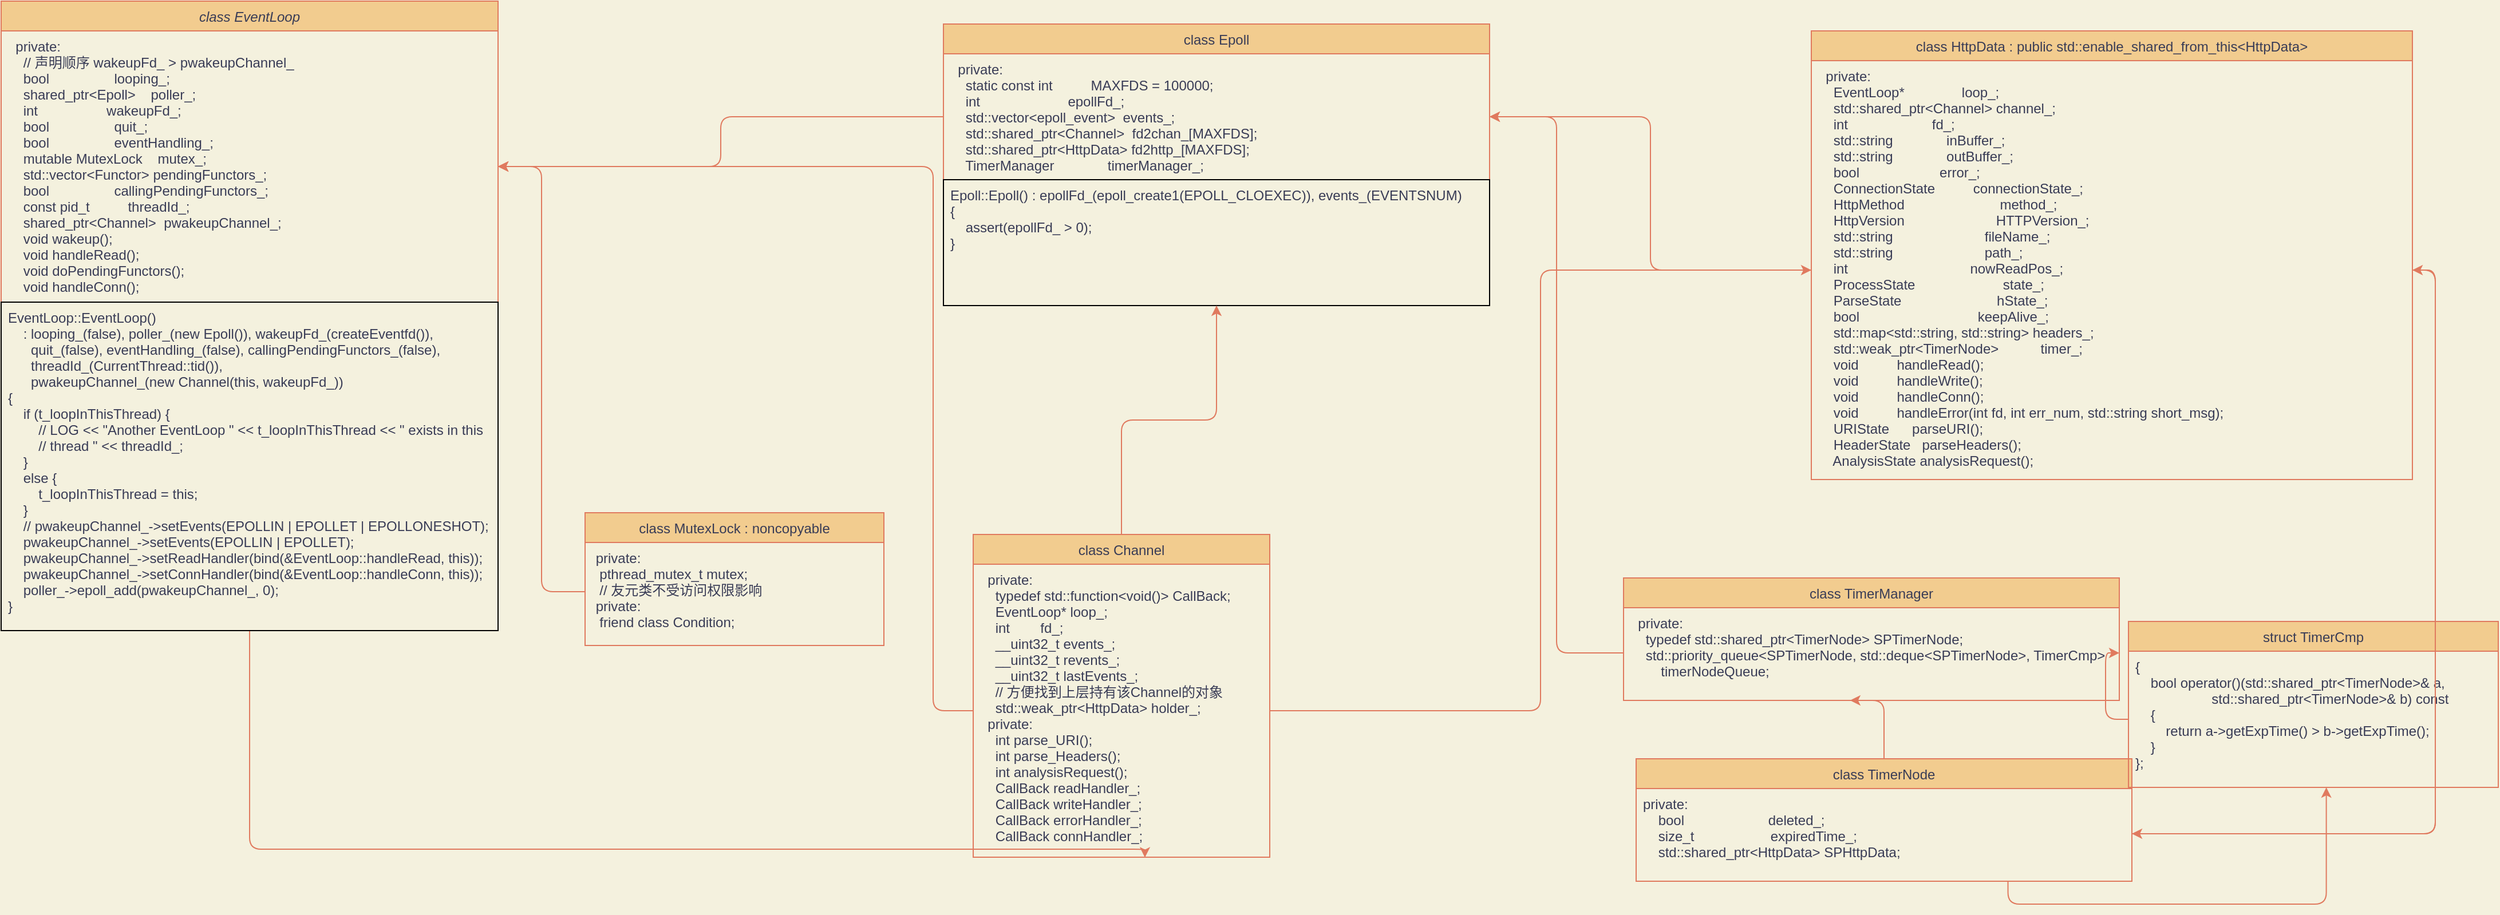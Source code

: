 <mxfile version="17.0.0" type="github">
  <diagram id="C5RBs43oDa-KdzZeNtuy" name="Page-1">
    <mxGraphModel dx="1550" dy="835" grid="0" gridSize="10" guides="1" tooltips="1" connect="1" arrows="1" fold="1" page="1" pageScale="1" pageWidth="827" pageHeight="1169" background="#F4F1DE" math="0" shadow="0">
      <root>
        <mxCell id="WIyWlLk6GJQsqaUBKTNV-0" />
        <mxCell id="WIyWlLk6GJQsqaUBKTNV-1" parent="WIyWlLk6GJQsqaUBKTNV-0" />
        <mxCell id="Uscz21SQ1si1RZ5pgYw--30" style="edgeStyle=orthogonalEdgeStyle;curved=0;rounded=1;sketch=0;jumpStyle=none;orthogonalLoop=1;jettySize=auto;html=1;exitX=0.5;exitY=1;exitDx=0;exitDy=0;entryX=0.579;entryY=1.001;entryDx=0;entryDy=0;entryPerimeter=0;fontColor=#FF6666;endArrow=classic;endFill=1;sourcePerimeterSpacing=15;strokeColor=#E07A5F;fillColor=#F2CC8F;" parent="WIyWlLk6GJQsqaUBKTNV-1" source="zkfFHV4jXpPFQw0GAbJ--0" target="Uscz21SQ1si1RZ5pgYw--4" edge="1">
          <mxGeometry relative="1" as="geometry">
            <Array as="points">
              <mxPoint x="316" y="741" />
              <mxPoint x="1021" y="741" />
            </Array>
          </mxGeometry>
        </mxCell>
        <mxCell id="zkfFHV4jXpPFQw0GAbJ--0" value="class EventLoop" style="swimlane;fontStyle=2;align=center;verticalAlign=top;childLayout=stackLayout;horizontal=1;startSize=26;horizontalStack=0;resizeParent=1;resizeLast=0;collapsible=1;marginBottom=0;rounded=0;shadow=0;strokeWidth=1;fillColor=#F2CC8F;strokeColor=#E07A5F;fontColor=#393C56;" parent="WIyWlLk6GJQsqaUBKTNV-1" vertex="1">
          <mxGeometry x="60" width="434" height="550" as="geometry">
            <mxRectangle x="230" y="140" width="160" height="26" as="alternateBounds" />
          </mxGeometry>
        </mxCell>
        <mxCell id="zkfFHV4jXpPFQw0GAbJ--1" value="  private:&#xa;    // 声明顺序 wakeupFd_ &gt; pwakeupChannel_&#xa;    bool                 looping_;&#xa;    shared_ptr&lt;Epoll&gt;    poller_;&#xa;    int                  wakeupFd_;&#xa;    bool                 quit_;&#xa;    bool                 eventHandling_;&#xa;    mutable MutexLock    mutex_;&#xa;    std::vector&lt;Functor&gt; pendingFunctors_;&#xa;    bool                 callingPendingFunctors_;&#xa;    const pid_t          threadId_;&#xa;    shared_ptr&lt;Channel&gt;  pwakeupChannel_;&#xa;    void wakeup();&#xa;    void handleRead();&#xa;    void doPendingFunctors();&#xa;    void handleConn();" style="text;align=left;verticalAlign=top;spacingLeft=4;spacingRight=4;overflow=hidden;rotatable=0;points=[[0,0.5],[1,0.5]];portConstraint=eastwest;fontColor=#393C56;strokeColor=none;" parent="zkfFHV4jXpPFQw0GAbJ--0" vertex="1">
          <mxGeometry y="26" width="434" height="237" as="geometry" />
        </mxCell>
        <mxCell id="Uscz21SQ1si1RZ5pgYw--31" value="EventLoop::EventLoop()&#xa;    : looping_(false), poller_(new Epoll()), wakeupFd_(createEventfd()),&#xa;      quit_(false), eventHandling_(false), callingPendingFunctors_(false),&#xa;      threadId_(CurrentThread::tid()),&#xa;      pwakeupChannel_(new Channel(this, wakeupFd_))&#xa;{&#xa;    if (t_loopInThisThread) {&#xa;        // LOG &lt;&lt; &quot;Another EventLoop &quot; &lt;&lt; t_loopInThisThread &lt;&lt; &quot; exists in this&#xa;        // thread &quot; &lt;&lt; threadId_;&#xa;    }&#xa;    else {&#xa;        t_loopInThisThread = this;&#xa;    }&#xa;    // pwakeupChannel_-&gt;setEvents(EPOLLIN | EPOLLET | EPOLLONESHOT);&#xa;    pwakeupChannel_-&gt;setEvents(EPOLLIN | EPOLLET);&#xa;    pwakeupChannel_-&gt;setReadHandler(bind(&amp;EventLoop::handleRead, this));&#xa;    pwakeupChannel_-&gt;setConnHandler(bind(&amp;EventLoop::handleConn, this));&#xa;    poller_-&gt;epoll_add(pwakeupChannel_, 0);&#xa;}" style="text;align=left;verticalAlign=top;spacingLeft=4;spacingRight=4;overflow=hidden;rotatable=0;points=[[0,0.5],[1,0.5]];portConstraint=eastwest;fontColor=#393C56;strokeColor=default;" parent="zkfFHV4jXpPFQw0GAbJ--0" vertex="1">
          <mxGeometry y="263" width="434" height="287" as="geometry" />
        </mxCell>
        <mxCell id="zkfFHV4jXpPFQw0GAbJ--17" value="class Epoll" style="swimlane;fontStyle=0;align=center;verticalAlign=top;childLayout=stackLayout;horizontal=1;startSize=26;horizontalStack=0;resizeParent=1;resizeLast=0;collapsible=1;marginBottom=0;rounded=0;shadow=0;strokeWidth=1;fillColor=#F2CC8F;strokeColor=#E07A5F;fontColor=#393C56;" parent="WIyWlLk6GJQsqaUBKTNV-1" vertex="1">
          <mxGeometry x="883" y="20" width="477" height="246" as="geometry">
            <mxRectangle x="550" y="140" width="160" height="26" as="alternateBounds" />
          </mxGeometry>
        </mxCell>
        <mxCell id="zkfFHV4jXpPFQw0GAbJ--25" value="  private:&#xa;    static const int          MAXFDS = 100000;&#xa;    int                       epollFd_;&#xa;    std::vector&lt;epoll_event&gt;  events_;&#xa;    std::shared_ptr&lt;Channel&gt;  fd2chan_[MAXFDS];&#xa;    std::shared_ptr&lt;HttpData&gt; fd2http_[MAXFDS];&#xa;    TimerManager              timerManager_;" style="text;align=left;verticalAlign=top;spacingLeft=4;spacingRight=4;overflow=hidden;rotatable=0;points=[[0,0.5],[1,0.5]];portConstraint=eastwest;fontColor=#393C56;" parent="zkfFHV4jXpPFQw0GAbJ--17" vertex="1">
          <mxGeometry y="26" width="477" height="110" as="geometry" />
        </mxCell>
        <mxCell id="Uscz21SQ1si1RZ5pgYw--32" value="Epoll::Epoll() : epollFd_(epoll_create1(EPOLL_CLOEXEC)), events_(EVENTSNUM)&#xa;{&#xa;    assert(epollFd_ &gt; 0);&#xa;}" style="text;align=left;verticalAlign=top;spacingLeft=4;spacingRight=4;overflow=hidden;rotatable=0;points=[[0,0.5],[1,0.5]];portConstraint=eastwest;fontColor=#393C56;strokeColor=default;" parent="zkfFHV4jXpPFQw0GAbJ--17" vertex="1">
          <mxGeometry y="136" width="477" height="110" as="geometry" />
        </mxCell>
        <mxCell id="Uscz21SQ1si1RZ5pgYw--2" style="edgeStyle=orthogonalEdgeStyle;curved=0;rounded=1;sketch=0;orthogonalLoop=1;jettySize=auto;html=1;exitX=0;exitY=0.5;exitDx=0;exitDy=0;entryX=1;entryY=0.5;entryDx=0;entryDy=0;fontColor=#393C56;strokeColor=#E07A5F;fillColor=#F2CC8F;" parent="WIyWlLk6GJQsqaUBKTNV-1" source="zkfFHV4jXpPFQw0GAbJ--25" target="zkfFHV4jXpPFQw0GAbJ--1" edge="1">
          <mxGeometry relative="1" as="geometry" />
        </mxCell>
        <mxCell id="Uscz21SQ1si1RZ5pgYw--9" style="edgeStyle=orthogonalEdgeStyle;curved=0;rounded=1;sketch=0;orthogonalLoop=1;jettySize=auto;html=1;exitX=0.5;exitY=0;exitDx=0;exitDy=0;entryX=0.5;entryY=1;entryDx=0;entryDy=0;fontColor=#FF6666;strokeColor=#E07A5F;fillColor=#F2CC8F;" parent="WIyWlLk6GJQsqaUBKTNV-1" source="Uscz21SQ1si1RZ5pgYw--3" target="zkfFHV4jXpPFQw0GAbJ--17" edge="1">
          <mxGeometry relative="1" as="geometry" />
        </mxCell>
        <mxCell id="Uscz21SQ1si1RZ5pgYw--3" value="class Channel" style="swimlane;fontStyle=0;align=center;verticalAlign=top;childLayout=stackLayout;horizontal=1;startSize=26;horizontalStack=0;resizeParent=1;resizeLast=0;collapsible=1;marginBottom=0;rounded=0;shadow=0;strokeWidth=1;fillColor=#F2CC8F;strokeColor=#E07A5F;fontColor=#393C56;" parent="WIyWlLk6GJQsqaUBKTNV-1" vertex="1">
          <mxGeometry x="909" y="466" width="259" height="282" as="geometry">
            <mxRectangle x="550" y="140" width="160" height="26" as="alternateBounds" />
          </mxGeometry>
        </mxCell>
        <mxCell id="Uscz21SQ1si1RZ5pgYw--4" value="  private:&#xa;    typedef std::function&lt;void()&gt; CallBack;&#xa;    EventLoop* loop_;&#xa;    int        fd_;&#xa;    __uint32_t events_;&#xa;    __uint32_t revents_;&#xa;    __uint32_t lastEvents_;&#xa;    // 方便找到上层持有该Channel的对象&#xa;    std::weak_ptr&lt;HttpData&gt; holder_;&#xa;  private:&#xa;    int parse_URI();&#xa;    int parse_Headers();&#xa;    int analysisRequest();&#xa;    CallBack readHandler_;&#xa;    CallBack writeHandler_;&#xa;    CallBack errorHandler_;&#xa;    CallBack connHandler_;" style="text;align=left;verticalAlign=top;spacingLeft=4;spacingRight=4;overflow=hidden;rotatable=0;points=[[0,0.5],[1,0.5]];portConstraint=eastwest;fontColor=#393C56;" parent="Uscz21SQ1si1RZ5pgYw--3" vertex="1">
          <mxGeometry y="26" width="259" height="256" as="geometry" />
        </mxCell>
        <mxCell id="Uscz21SQ1si1RZ5pgYw--5" style="edgeStyle=orthogonalEdgeStyle;curved=0;rounded=1;sketch=0;orthogonalLoop=1;jettySize=auto;html=1;exitX=0;exitY=0.5;exitDx=0;exitDy=0;entryX=1;entryY=0.5;entryDx=0;entryDy=0;fontColor=#393C56;strokeColor=#E07A5F;fillColor=#F2CC8F;" parent="WIyWlLk6GJQsqaUBKTNV-1" source="Uscz21SQ1si1RZ5pgYw--4" target="zkfFHV4jXpPFQw0GAbJ--1" edge="1">
          <mxGeometry relative="1" as="geometry">
            <Array as="points">
              <mxPoint x="874" y="620" />
              <mxPoint x="874" y="145" />
            </Array>
          </mxGeometry>
        </mxCell>
        <mxCell id="Uscz21SQ1si1RZ5pgYw--6" value="class MutexLock : noncopyable" style="swimlane;fontStyle=0;align=center;verticalAlign=top;childLayout=stackLayout;horizontal=1;startSize=26;horizontalStack=0;resizeParent=1;resizeLast=0;collapsible=1;marginBottom=0;rounded=0;shadow=0;strokeWidth=1;fillColor=#F2CC8F;strokeColor=#E07A5F;fontColor=#393C56;" parent="WIyWlLk6GJQsqaUBKTNV-1" vertex="1">
          <mxGeometry x="570" y="447" width="261" height="116" as="geometry">
            <mxRectangle x="550" y="140" width="160" height="26" as="alternateBounds" />
          </mxGeometry>
        </mxCell>
        <mxCell id="Uscz21SQ1si1RZ5pgYw--7" value=" private:&#xa;  pthread_mutex_t mutex;&#xa;  // 友元类不受访问权限影响&#xa; private:&#xa;  friend class Condition;" style="text;align=left;verticalAlign=top;spacingLeft=4;spacingRight=4;overflow=hidden;rotatable=0;points=[[0,0.5],[1,0.5]];portConstraint=eastwest;fontColor=#393C56;" parent="Uscz21SQ1si1RZ5pgYw--6" vertex="1">
          <mxGeometry y="26" width="261" height="86" as="geometry" />
        </mxCell>
        <mxCell id="Uscz21SQ1si1RZ5pgYw--8" style="edgeStyle=orthogonalEdgeStyle;curved=0;rounded=1;sketch=0;orthogonalLoop=1;jettySize=auto;html=1;exitX=0;exitY=0.5;exitDx=0;exitDy=0;entryX=1;entryY=0.5;entryDx=0;entryDy=0;fontColor=#FF6666;strokeColor=#E07A5F;fillColor=#F2CC8F;" parent="WIyWlLk6GJQsqaUBKTNV-1" source="Uscz21SQ1si1RZ5pgYw--7" target="zkfFHV4jXpPFQw0GAbJ--1" edge="1">
          <mxGeometry relative="1" as="geometry" />
        </mxCell>
        <mxCell id="Uscz21SQ1si1RZ5pgYw--10" value="class HttpData : public std::enable_shared_from_this&lt;HttpData&gt;" style="swimlane;fontStyle=0;align=center;verticalAlign=top;childLayout=stackLayout;horizontal=1;startSize=26;horizontalStack=0;resizeParent=1;resizeLast=0;collapsible=1;marginBottom=0;rounded=0;shadow=0;strokeWidth=1;fillColor=#F2CC8F;strokeColor=#E07A5F;fontColor=#393C56;" parent="WIyWlLk6GJQsqaUBKTNV-1" vertex="1">
          <mxGeometry x="1641" y="26" width="525" height="392" as="geometry">
            <mxRectangle x="550" y="140" width="160" height="26" as="alternateBounds" />
          </mxGeometry>
        </mxCell>
        <mxCell id="Uscz21SQ1si1RZ5pgYw--11" value="  private:&#xa;    EventLoop*               loop_;&#xa;    std::shared_ptr&lt;Channel&gt; channel_;&#xa;    int                      fd_;&#xa;    std::string              inBuffer_;&#xa;    std::string              outBuffer_;&#xa;    bool                     error_;&#xa;    ConnectionState          connectionState_;&#xa;    HttpMethod                         method_;&#xa;    HttpVersion                        HTTPVersion_;&#xa;    std::string                        fileName_;&#xa;    std::string                        path_;&#xa;    int                                nowReadPos_;&#xa;    ProcessState                       state_;&#xa;    ParseState                         hState_;&#xa;    bool                               keepAlive_;&#xa;    std::map&lt;std::string, std::string&gt; headers_;&#xa;    std::weak_ptr&lt;TimerNode&gt;           timer_;&#xa;    void          handleRead();&#xa;    void          handleWrite();&#xa;    void          handleConn();&#xa;    void          handleError(int fd, int err_num, std::string short_msg);&#xa;    URIState      parseURI();&#xa;    HeaderState   parseHeaders();&#xa;    AnalysisState analysisRequest();" style="text;align=left;verticalAlign=top;spacingLeft=4;spacingRight=4;overflow=hidden;rotatable=0;points=[[0,0.5],[1,0.5]];portConstraint=eastwest;fontColor=#393C56;" parent="Uscz21SQ1si1RZ5pgYw--10" vertex="1">
          <mxGeometry y="26" width="525" height="366" as="geometry" />
        </mxCell>
        <mxCell id="Uscz21SQ1si1RZ5pgYw--12" style="edgeStyle=orthogonalEdgeStyle;curved=0;rounded=1;sketch=0;orthogonalLoop=1;jettySize=auto;html=1;exitX=0;exitY=0.5;exitDx=0;exitDy=0;entryX=1;entryY=0.5;entryDx=0;entryDy=0;fontColor=#FF6666;strokeColor=#E07A5F;fillColor=#F2CC8F;" parent="WIyWlLk6GJQsqaUBKTNV-1" source="Uscz21SQ1si1RZ5pgYw--11" target="zkfFHV4jXpPFQw0GAbJ--25" edge="1">
          <mxGeometry relative="1" as="geometry" />
        </mxCell>
        <mxCell id="Uscz21SQ1si1RZ5pgYw--13" value="class TimerManager" style="swimlane;fontStyle=0;align=center;verticalAlign=top;childLayout=stackLayout;horizontal=1;startSize=26;horizontalStack=0;resizeParent=1;resizeLast=0;collapsible=1;marginBottom=0;rounded=0;shadow=0;strokeWidth=1;fillColor=#F2CC8F;strokeColor=#E07A5F;fontColor=#393C56;" parent="WIyWlLk6GJQsqaUBKTNV-1" vertex="1">
          <mxGeometry x="1477" y="504" width="433" height="107" as="geometry">
            <mxRectangle x="550" y="140" width="160" height="26" as="alternateBounds" />
          </mxGeometry>
        </mxCell>
        <mxCell id="Uscz21SQ1si1RZ5pgYw--14" value="  private:&#xa;    typedef std::shared_ptr&lt;TimerNode&gt; SPTimerNode;&#xa;    std::priority_queue&lt;SPTimerNode, std::deque&lt;SPTimerNode&gt;, TimerCmp&gt;&#xa;        timerNodeQueue;" style="text;align=left;verticalAlign=top;spacingLeft=4;spacingRight=4;overflow=hidden;rotatable=0;points=[[0,0.5],[1,0.5]];portConstraint=eastwest;fontColor=#393C56;" parent="Uscz21SQ1si1RZ5pgYw--13" vertex="1">
          <mxGeometry y="26" width="433" height="79" as="geometry" />
        </mxCell>
        <mxCell id="Uscz21SQ1si1RZ5pgYw--15" style="edgeStyle=orthogonalEdgeStyle;curved=0;rounded=1;sketch=0;orthogonalLoop=1;jettySize=auto;html=1;exitX=0;exitY=0.5;exitDx=0;exitDy=0;fontColor=#FF6666;strokeColor=#E07A5F;fillColor=#F2CC8F;" parent="WIyWlLk6GJQsqaUBKTNV-1" source="Uscz21SQ1si1RZ5pgYw--14" target="zkfFHV4jXpPFQw0GAbJ--25" edge="1">
          <mxGeometry relative="1" as="geometry" />
        </mxCell>
        <mxCell id="Uscz21SQ1si1RZ5pgYw--20" style="edgeStyle=orthogonalEdgeStyle;curved=0;rounded=1;sketch=0;orthogonalLoop=1;jettySize=auto;html=1;exitX=0.5;exitY=0;exitDx=0;exitDy=0;fontColor=#FF6666;strokeColor=#E07A5F;fillColor=#F2CC8F;entryX=0.457;entryY=1.025;entryDx=0;entryDy=0;entryPerimeter=0;" parent="WIyWlLk6GJQsqaUBKTNV-1" source="Uscz21SQ1si1RZ5pgYw--16" target="Uscz21SQ1si1RZ5pgYw--14" edge="1">
          <mxGeometry relative="1" as="geometry">
            <mxPoint x="1542" y="593.4" as="targetPoint" />
            <Array as="points">
              <mxPoint x="1705" y="611" />
            </Array>
          </mxGeometry>
        </mxCell>
        <mxCell id="Uscz21SQ1si1RZ5pgYw--29" style="edgeStyle=orthogonalEdgeStyle;curved=0;rounded=1;sketch=0;jumpStyle=none;orthogonalLoop=1;jettySize=auto;html=1;exitX=0.75;exitY=1;exitDx=0;exitDy=0;entryX=0.535;entryY=1;entryDx=0;entryDy=0;entryPerimeter=0;fontColor=#FF6666;endArrow=classic;endFill=1;sourcePerimeterSpacing=15;strokeColor=#E07A5F;fillColor=#F2CC8F;" parent="WIyWlLk6GJQsqaUBKTNV-1" source="Uscz21SQ1si1RZ5pgYw--16" target="Uscz21SQ1si1RZ5pgYw--22" edge="1">
          <mxGeometry relative="1" as="geometry" />
        </mxCell>
        <mxCell id="Uscz21SQ1si1RZ5pgYw--16" value="class TimerNode" style="swimlane;fontStyle=0;align=center;verticalAlign=top;childLayout=stackLayout;horizontal=1;startSize=26;horizontalStack=0;resizeParent=1;resizeLast=0;collapsible=1;marginBottom=0;rounded=0;shadow=0;strokeWidth=1;fillColor=#F2CC8F;strokeColor=#E07A5F;fontColor=#393C56;" parent="WIyWlLk6GJQsqaUBKTNV-1" vertex="1">
          <mxGeometry x="1488" y="662" width="433" height="107" as="geometry">
            <mxRectangle x="550" y="140" width="160" height="26" as="alternateBounds" />
          </mxGeometry>
        </mxCell>
        <mxCell id="Uscz21SQ1si1RZ5pgYw--17" value="private:&#xa;    bool                      deleted_;&#xa;    size_t                    expiredTime_;&#xa;    std::shared_ptr&lt;HttpData&gt; SPHttpData;" style="text;align=left;verticalAlign=top;spacingLeft=4;spacingRight=4;overflow=hidden;rotatable=0;points=[[0,0.5],[1,0.5]];portConstraint=eastwest;fontColor=#393C56;" parent="Uscz21SQ1si1RZ5pgYw--16" vertex="1">
          <mxGeometry y="26" width="433" height="79" as="geometry" />
        </mxCell>
        <mxCell id="Uscz21SQ1si1RZ5pgYw--18" style="edgeStyle=orthogonalEdgeStyle;curved=0;rounded=1;sketch=0;orthogonalLoop=1;jettySize=auto;html=1;exitX=1;exitY=0.5;exitDx=0;exitDy=0;entryX=1;entryY=0.5;entryDx=0;entryDy=0;fontColor=#FF6666;strokeColor=#E07A5F;fillColor=#F2CC8F;jumpStyle=none;sourcePerimeterSpacing=14;" parent="WIyWlLk6GJQsqaUBKTNV-1" source="Uscz21SQ1si1RZ5pgYw--11" target="Uscz21SQ1si1RZ5pgYw--17" edge="1">
          <mxGeometry relative="1" as="geometry" />
        </mxCell>
        <mxCell id="Uscz21SQ1si1RZ5pgYw--21" value="struct TimerCmp" style="swimlane;fontStyle=0;align=center;verticalAlign=top;childLayout=stackLayout;horizontal=1;startSize=26;horizontalStack=0;resizeParent=1;resizeLast=0;collapsible=1;marginBottom=0;rounded=0;shadow=0;strokeWidth=1;fillColor=#F2CC8F;strokeColor=#E07A5F;fontColor=#393C56;" parent="WIyWlLk6GJQsqaUBKTNV-1" vertex="1">
          <mxGeometry x="1918" y="542" width="323" height="145" as="geometry">
            <mxRectangle x="550" y="140" width="160" height="26" as="alternateBounds" />
          </mxGeometry>
        </mxCell>
        <mxCell id="Uscz21SQ1si1RZ5pgYw--22" value="{&#xa;    bool operator()(std::shared_ptr&lt;TimerNode&gt;&amp; a,&#xa;                    std::shared_ptr&lt;TimerNode&gt;&amp; b) const&#xa;    {&#xa;        return a-&gt;getExpTime() &gt; b-&gt;getExpTime();&#xa;    }&#xa;};" style="text;align=left;verticalAlign=top;spacingLeft=4;spacingRight=4;overflow=hidden;rotatable=0;points=[[0,0.5],[1,0.5]];portConstraint=eastwest;fontColor=#393C56;" parent="Uscz21SQ1si1RZ5pgYw--21" vertex="1">
          <mxGeometry y="26" width="323" height="119" as="geometry" />
        </mxCell>
        <mxCell id="Uscz21SQ1si1RZ5pgYw--24" style="edgeStyle=orthogonalEdgeStyle;curved=0;rounded=1;sketch=0;orthogonalLoop=1;jettySize=auto;html=1;exitX=0;exitY=0.5;exitDx=0;exitDy=0;entryX=1;entryY=0.5;entryDx=0;entryDy=0;fontColor=#FF6666;strokeColor=#E07A5F;fillColor=#F2CC8F;" parent="WIyWlLk6GJQsqaUBKTNV-1" source="Uscz21SQ1si1RZ5pgYw--22" target="Uscz21SQ1si1RZ5pgYw--14" edge="1">
          <mxGeometry relative="1" as="geometry" />
        </mxCell>
        <mxCell id="Uscz21SQ1si1RZ5pgYw--26" style="edgeStyle=orthogonalEdgeStyle;curved=0;rounded=1;sketch=0;jumpStyle=none;orthogonalLoop=1;jettySize=auto;html=1;exitX=1;exitY=0.5;exitDx=0;exitDy=0;entryX=1;entryY=0.5;entryDx=0;entryDy=0;fontColor=#FF6666;endArrow=classic;endFill=1;sourcePerimeterSpacing=15;strokeColor=#E07A5F;fillColor=#F2CC8F;" parent="WIyWlLk6GJQsqaUBKTNV-1" source="Uscz21SQ1si1RZ5pgYw--17" target="Uscz21SQ1si1RZ5pgYw--11" edge="1">
          <mxGeometry relative="1" as="geometry" />
        </mxCell>
        <mxCell id="Uscz21SQ1si1RZ5pgYw--27" style="edgeStyle=orthogonalEdgeStyle;curved=0;rounded=1;sketch=0;jumpStyle=none;orthogonalLoop=1;jettySize=auto;html=1;exitX=1;exitY=0.5;exitDx=0;exitDy=0;fontColor=#FF6666;endArrow=classic;endFill=1;sourcePerimeterSpacing=15;strokeColor=#E07A5F;fillColor=#F2CC8F;" parent="WIyWlLk6GJQsqaUBKTNV-1" source="Uscz21SQ1si1RZ5pgYw--4" target="Uscz21SQ1si1RZ5pgYw--11" edge="1">
          <mxGeometry relative="1" as="geometry" />
        </mxCell>
      </root>
    </mxGraphModel>
  </diagram>
</mxfile>
